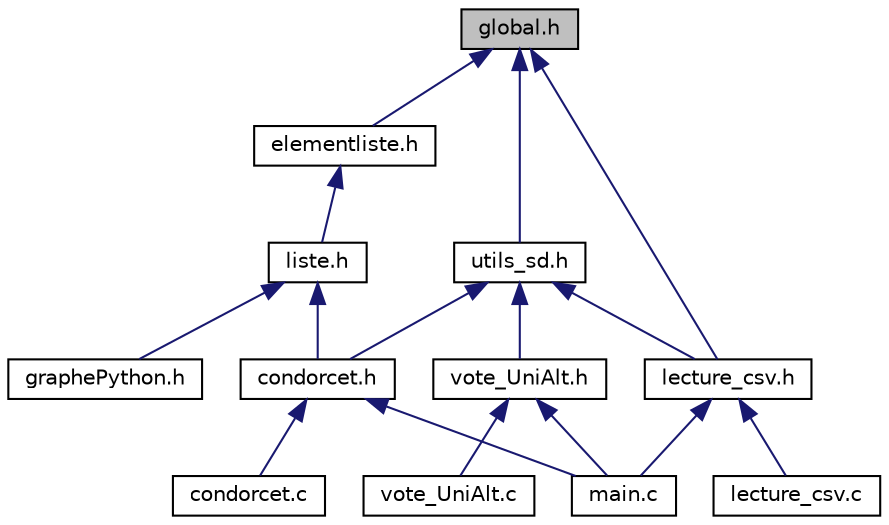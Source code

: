 digraph "global.h"
{
  edge [fontname="Helvetica",fontsize="10",labelfontname="Helvetica",labelfontsize="10"];
  node [fontname="Helvetica",fontsize="10",shape=record];
  Node5 [label="global.h",height=0.2,width=0.4,color="black", fillcolor="grey75", style="filled", fontcolor="black"];
  Node5 -> Node6 [dir="back",color="midnightblue",fontsize="10",style="solid",fontname="Helvetica"];
  Node6 [label="elementliste.h",height=0.2,width=0.4,color="black", fillcolor="white", style="filled",URL="$elementliste_8h_source.html"];
  Node6 -> Node7 [dir="back",color="midnightblue",fontsize="10",style="solid",fontname="Helvetica"];
  Node7 [label="liste.h",height=0.2,width=0.4,color="black", fillcolor="white", style="filled",URL="$liste_8h_source.html"];
  Node7 -> Node8 [dir="back",color="midnightblue",fontsize="10",style="solid",fontname="Helvetica"];
  Node8 [label="condorcet.h",height=0.2,width=0.4,color="black", fillcolor="white", style="filled",URL="$condorcet_8h.html",tooltip="permet de trouver un vecteur de condorcet selon les méthodes schulzle, minmax et classement par paire..."];
  Node8 -> Node9 [dir="back",color="midnightblue",fontsize="10",style="solid",fontname="Helvetica"];
  Node9 [label="condorcet.c",height=0.2,width=0.4,color="black", fillcolor="white", style="filled",URL="$condorcet_8c.html"];
  Node8 -> Node10 [dir="back",color="midnightblue",fontsize="10",style="solid",fontname="Helvetica"];
  Node10 [label="main.c",height=0.2,width=0.4,color="black", fillcolor="white", style="filled",URL="$main_8c.html"];
  Node7 -> Node11 [dir="back",color="midnightblue",fontsize="10",style="solid",fontname="Helvetica"];
  Node11 [label="graphePython.h",height=0.2,width=0.4,color="black", fillcolor="white", style="filled",URL="$graphePython_8h.html",tooltip="génère un fichier python permettant d&#39;afficher un graphes orienté d&#39;une liste d&#39;arcs. "];
  Node5 -> Node12 [dir="back",color="midnightblue",fontsize="10",style="solid",fontname="Helvetica"];
  Node12 [label="utils_sd.h",height=0.2,width=0.4,color="black", fillcolor="white", style="filled",URL="$utils__sd_8h.html",tooltip="tout un ensemble de fonction utilitaire pour la manipulation des structure de données ..."];
  Node12 -> Node8 [dir="back",color="midnightblue",fontsize="10",style="solid",fontname="Helvetica"];
  Node12 -> Node13 [dir="back",color="midnightblue",fontsize="10",style="solid",fontname="Helvetica"];
  Node13 [label="lecture_csv.h",height=0.2,width=0.4,color="black", fillcolor="white", style="filled",URL="$lecture__csv_8h_source.html"];
  Node13 -> Node14 [dir="back",color="midnightblue",fontsize="10",style="solid",fontname="Helvetica"];
  Node14 [label="lecture_csv.c",height=0.2,width=0.4,color="black", fillcolor="white", style="filled",URL="$lecture__csv_8c.html"];
  Node13 -> Node10 [dir="back",color="midnightblue",fontsize="10",style="solid",fontname="Helvetica"];
  Node12 -> Node15 [dir="back",color="midnightblue",fontsize="10",style="solid",fontname="Helvetica"];
  Node15 [label="vote_UniAlt.h",height=0.2,width=0.4,color="black", fillcolor="white", style="filled",URL="$vote__UniAlt_8h.html",tooltip="implémentation du vote alternatif ainsi que uninominal 1 et 2; "];
  Node15 -> Node10 [dir="back",color="midnightblue",fontsize="10",style="solid",fontname="Helvetica"];
  Node15 -> Node16 [dir="back",color="midnightblue",fontsize="10",style="solid",fontname="Helvetica"];
  Node16 [label="vote_UniAlt.c",height=0.2,width=0.4,color="black", fillcolor="white", style="filled",URL="$vote__UniAlt_8c.html"];
  Node5 -> Node13 [dir="back",color="midnightblue",fontsize="10",style="solid",fontname="Helvetica"];
}
